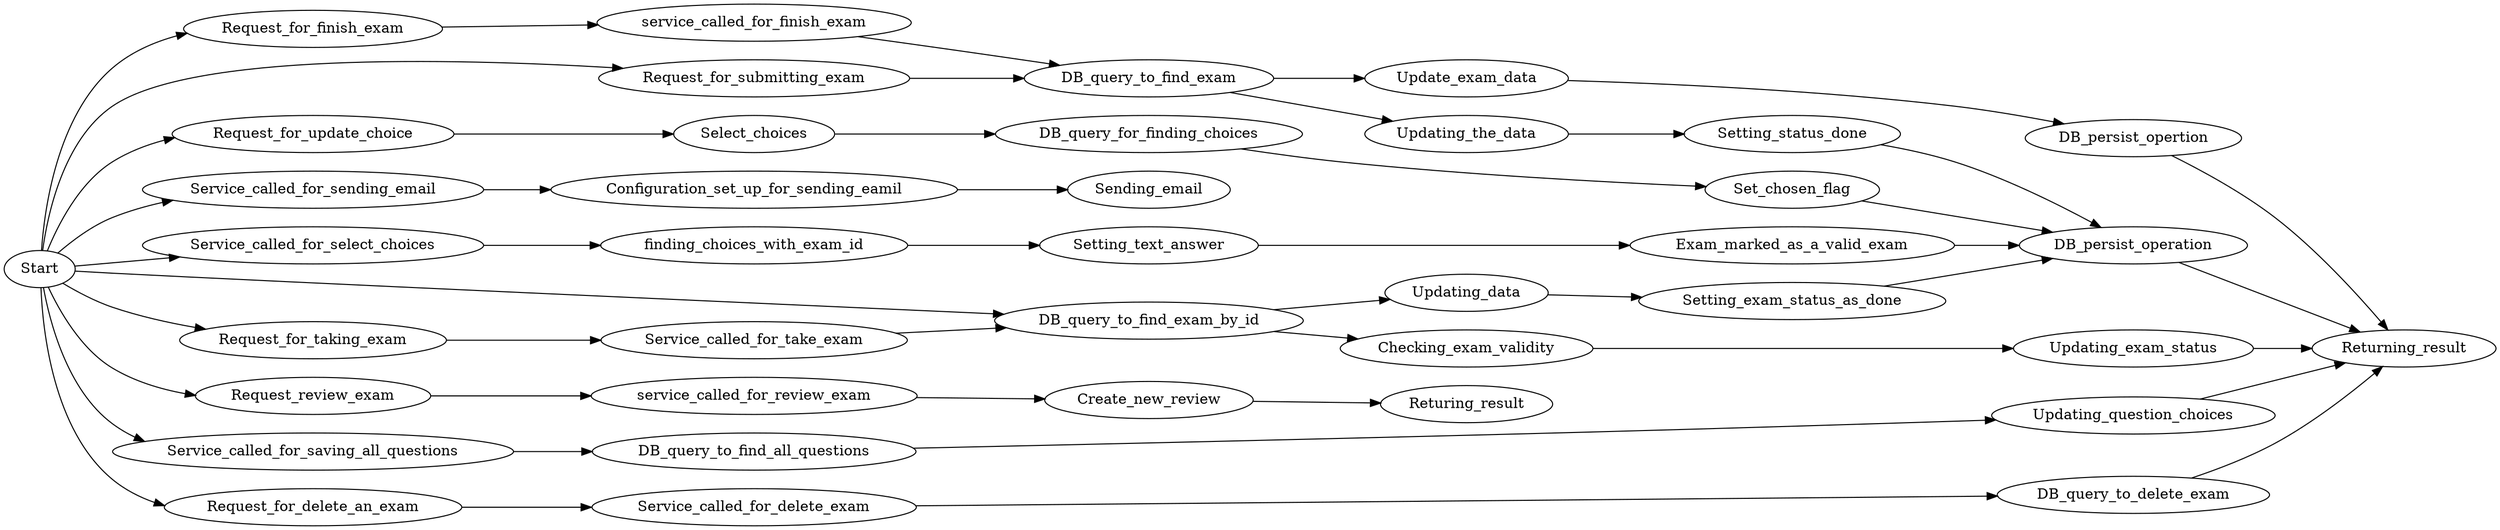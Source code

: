 strict digraph G {
rankdir = LR;

Start -> Service_called_for_select_choices -> finding_choices_with_exam_id -> Setting_text_answer -> Exam_marked_as_a_valid_exam -> DB_persist_operation ->Returning_result;
Start -> DB_query_to_find_exam_by_id -> Checking_exam_validity -> Updating_exam_status -> Returning_result;
Start -> Request_for_finish_exam -> service_called_for_finish_exam -> DB_query_to_find_exam -> Updating_the_data -> Setting_status_done -> DB_persist_operation -> Returning_result;
Start -> Service_called_for_sending_email -> Configuration_set_up_for_sending_eamil -> Sending_email;
Start -> Request_for_submitting_exam -> DB_query_to_find_exam-> Update_exam_data -> DB_persist_opertion -> Returning_result;
Start -> Request_review_exam -> service_called_for_review_exam -> Create_new_review -> Returing_result;
Start -> Request_for_update_choice -> Select_choices -> DB_query_for_finding_choices -> Set_chosen_flag -> DB_persist_operation -> Returning_result;
Start -> Request_for_taking_exam -> Service_called_for_take_exam -> DB_query_to_find_exam_by_id -> Checking_exam_validity -> Updating_exam_status -> Returning_result;
Start -> Service_called_for_saving_all_questions -> DB_query_to_find_all_questions -> Updating_question_choices -> Returning_result;
Start -> DB_query_to_find_exam_by_id -> Updating_data -> Setting_exam_status_as_done -> DB_persist_operation -> Returning_result;
Start -> Request_for_delete_an_exam -> Service_called_for_delete_exam -> DB_query_to_delete_exam -> Returning_result;
}
